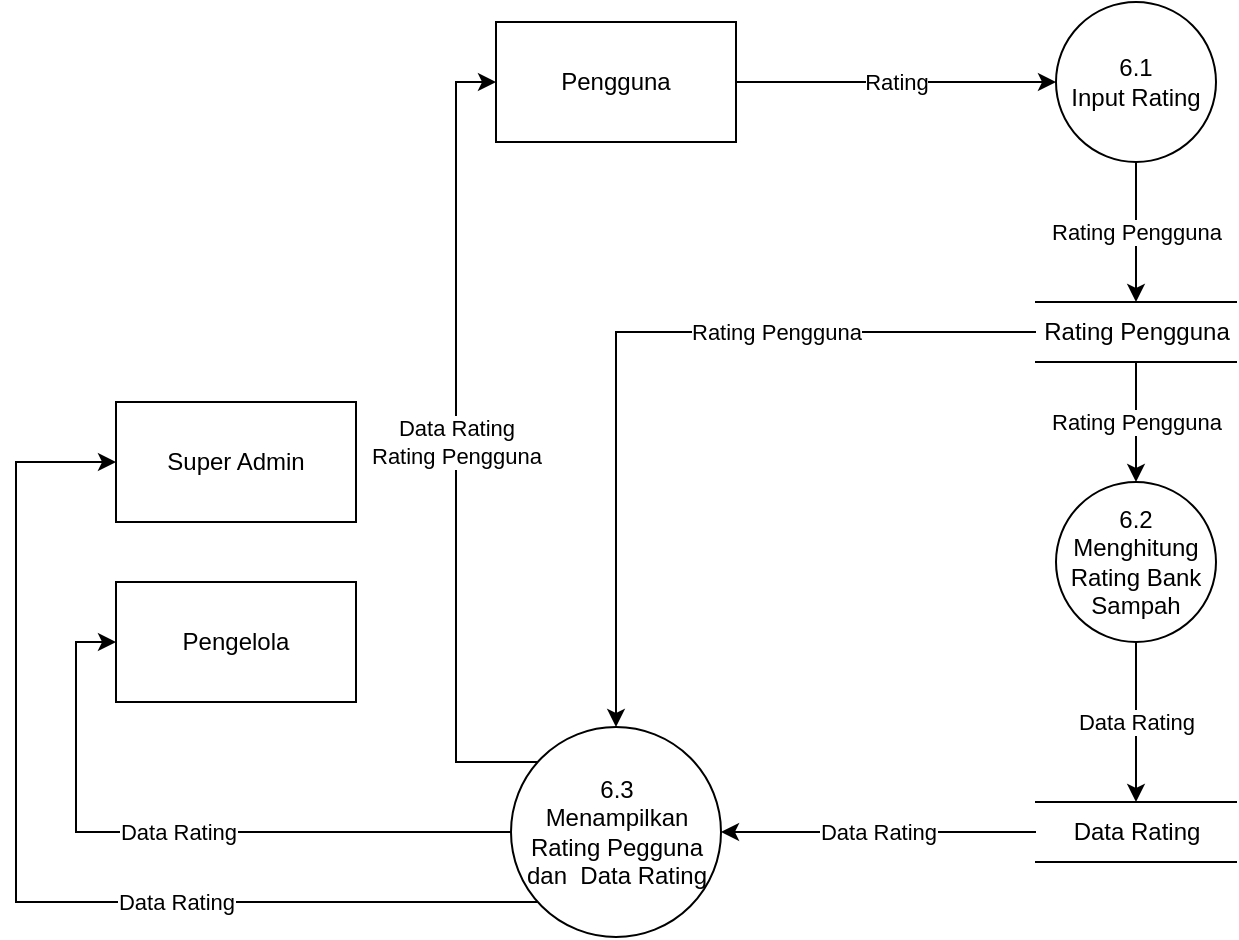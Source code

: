 <mxfile version="20.3.0" type="device"><diagram id="4S0Rb6rCULDvJHE1VT5Z" name="Page-1"><mxGraphModel dx="3207" dy="543" grid="1" gridSize="10" guides="1" tooltips="1" connect="1" arrows="1" fold="1" page="1" pageScale="1" pageWidth="2339" pageHeight="3300" math="0" shadow="0"><root><mxCell id="0"/><mxCell id="1" parent="0"/><mxCell id="bl7X3Y-t3BWGkqvhdM8y-3" value="Rating" style="edgeStyle=orthogonalEdgeStyle;rounded=0;orthogonalLoop=1;jettySize=auto;html=1;" edge="1" parent="1" source="bl7X3Y-t3BWGkqvhdM8y-1" target="bl7X3Y-t3BWGkqvhdM8y-2"><mxGeometry relative="1" as="geometry"/></mxCell><mxCell id="bl7X3Y-t3BWGkqvhdM8y-1" value="Pengguna" style="rounded=0;whiteSpace=wrap;html=1;" vertex="1" parent="1"><mxGeometry x="120" y="80" width="120" height="60" as="geometry"/></mxCell><mxCell id="bl7X3Y-t3BWGkqvhdM8y-5" value="Rating Pengguna" style="edgeStyle=orthogonalEdgeStyle;rounded=0;orthogonalLoop=1;jettySize=auto;html=1;entryX=0.5;entryY=0;entryDx=0;entryDy=0;" edge="1" parent="1" source="bl7X3Y-t3BWGkqvhdM8y-2" target="bl7X3Y-t3BWGkqvhdM8y-4"><mxGeometry relative="1" as="geometry"/></mxCell><mxCell id="bl7X3Y-t3BWGkqvhdM8y-2" value="6.1&lt;br&gt;Input Rating" style="ellipse;whiteSpace=wrap;html=1;aspect=fixed;" vertex="1" parent="1"><mxGeometry x="400" y="70" width="80" height="80" as="geometry"/></mxCell><mxCell id="bl7X3Y-t3BWGkqvhdM8y-7" value="Rating Pengguna" style="edgeStyle=orthogonalEdgeStyle;rounded=0;orthogonalLoop=1;jettySize=auto;html=1;entryX=0.5;entryY=0;entryDx=0;entryDy=0;" edge="1" parent="1" source="bl7X3Y-t3BWGkqvhdM8y-4" target="bl7X3Y-t3BWGkqvhdM8y-6"><mxGeometry relative="1" as="geometry"/></mxCell><mxCell id="bl7X3Y-t3BWGkqvhdM8y-12" value="Rating Pengguna" style="edgeStyle=orthogonalEdgeStyle;rounded=0;orthogonalLoop=1;jettySize=auto;html=1;" edge="1" parent="1" source="bl7X3Y-t3BWGkqvhdM8y-4" target="bl7X3Y-t3BWGkqvhdM8y-10"><mxGeometry x="-0.362" relative="1" as="geometry"><mxPoint as="offset"/></mxGeometry></mxCell><mxCell id="bl7X3Y-t3BWGkqvhdM8y-4" value="Rating Pengguna" style="html=1;dashed=0;whitespace=wrap;shape=partialRectangle;right=0;left=0;" vertex="1" parent="1"><mxGeometry x="390" y="220" width="100" height="30" as="geometry"/></mxCell><mxCell id="bl7X3Y-t3BWGkqvhdM8y-9" value="Data Rating" style="edgeStyle=orthogonalEdgeStyle;rounded=0;orthogonalLoop=1;jettySize=auto;html=1;" edge="1" parent="1" source="bl7X3Y-t3BWGkqvhdM8y-6" target="bl7X3Y-t3BWGkqvhdM8y-8"><mxGeometry relative="1" as="geometry"/></mxCell><mxCell id="bl7X3Y-t3BWGkqvhdM8y-6" value="6.2&lt;br&gt;Menghitung Rating Bank Sampah" style="ellipse;whiteSpace=wrap;html=1;aspect=fixed;" vertex="1" parent="1"><mxGeometry x="400" y="310" width="80" height="80" as="geometry"/></mxCell><mxCell id="bl7X3Y-t3BWGkqvhdM8y-11" value="Data Rating" style="edgeStyle=orthogonalEdgeStyle;rounded=0;orthogonalLoop=1;jettySize=auto;html=1;" edge="1" parent="1" source="bl7X3Y-t3BWGkqvhdM8y-8" target="bl7X3Y-t3BWGkqvhdM8y-10"><mxGeometry relative="1" as="geometry"/></mxCell><mxCell id="bl7X3Y-t3BWGkqvhdM8y-8" value="Data Rating" style="html=1;dashed=0;whitespace=wrap;shape=partialRectangle;right=0;left=0;" vertex="1" parent="1"><mxGeometry x="390" y="470" width="100" height="30" as="geometry"/></mxCell><mxCell id="bl7X3Y-t3BWGkqvhdM8y-15" value="Data Rating" style="edgeStyle=orthogonalEdgeStyle;rounded=0;orthogonalLoop=1;jettySize=auto;html=1;entryX=0;entryY=0.5;entryDx=0;entryDy=0;" edge="1" parent="1" source="bl7X3Y-t3BWGkqvhdM8y-10" target="bl7X3Y-t3BWGkqvhdM8y-13"><mxGeometry relative="1" as="geometry"/></mxCell><mxCell id="bl7X3Y-t3BWGkqvhdM8y-16" value="Data Rating" style="edgeStyle=orthogonalEdgeStyle;rounded=0;orthogonalLoop=1;jettySize=auto;html=1;entryX=0;entryY=0.5;entryDx=0;entryDy=0;" edge="1" parent="1" source="bl7X3Y-t3BWGkqvhdM8y-10" target="bl7X3Y-t3BWGkqvhdM8y-14"><mxGeometry x="-0.319" relative="1" as="geometry"><Array as="points"><mxPoint x="-120" y="520"/><mxPoint x="-120" y="300"/></Array><mxPoint as="offset"/></mxGeometry></mxCell><mxCell id="bl7X3Y-t3BWGkqvhdM8y-17" value="Data Rating&lt;br&gt;Rating Pengguna" style="edgeStyle=orthogonalEdgeStyle;rounded=0;orthogonalLoop=1;jettySize=auto;html=1;entryX=0;entryY=0.5;entryDx=0;entryDy=0;" edge="1" parent="1" source="bl7X3Y-t3BWGkqvhdM8y-10" target="bl7X3Y-t3BWGkqvhdM8y-1"><mxGeometry relative="1" as="geometry"><Array as="points"><mxPoint x="100" y="450"/><mxPoint x="100" y="110"/></Array></mxGeometry></mxCell><mxCell id="bl7X3Y-t3BWGkqvhdM8y-10" value="6.3&lt;br&gt;Menampilkan Rating Pegguna dan&amp;nbsp; Data Rating" style="ellipse;whiteSpace=wrap;html=1;aspect=fixed;" vertex="1" parent="1"><mxGeometry x="127.5" y="432.5" width="105" height="105" as="geometry"/></mxCell><mxCell id="bl7X3Y-t3BWGkqvhdM8y-13" value="Pengelola" style="rounded=0;whiteSpace=wrap;html=1;" vertex="1" parent="1"><mxGeometry x="-70" y="360" width="120" height="60" as="geometry"/></mxCell><mxCell id="bl7X3Y-t3BWGkqvhdM8y-14" value="Super Admin" style="rounded=0;whiteSpace=wrap;html=1;" vertex="1" parent="1"><mxGeometry x="-70" y="270" width="120" height="60" as="geometry"/></mxCell></root></mxGraphModel></diagram></mxfile>